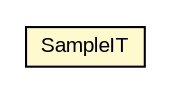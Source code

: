 #!/usr/local/bin/dot
#
# Class diagram 
# Generated by UMLGraph version R5_6-24-gf6e263 (http://www.umlgraph.org/)
#

digraph G {
	edge [fontname="arial",fontsize=10,labelfontname="arial",labelfontsize=10];
	node [fontname="arial",fontsize=10,shape=plaintext];
	nodesep=0.25;
	ranksep=0.5;
	// net.trajano.app.it.SampleIT
	c2 [label=<<table title="net.trajano.app.it.SampleIT" border="0" cellborder="1" cellspacing="0" cellpadding="2" port="p" bgcolor="lemonChiffon" href="./SampleIT.html">
		<tr><td><table border="0" cellspacing="0" cellpadding="1">
<tr><td align="center" balign="center"> SampleIT </td></tr>
		</table></td></tr>
		</table>>, URL="./SampleIT.html", fontname="arial", fontcolor="black", fontsize=10.0];
}


